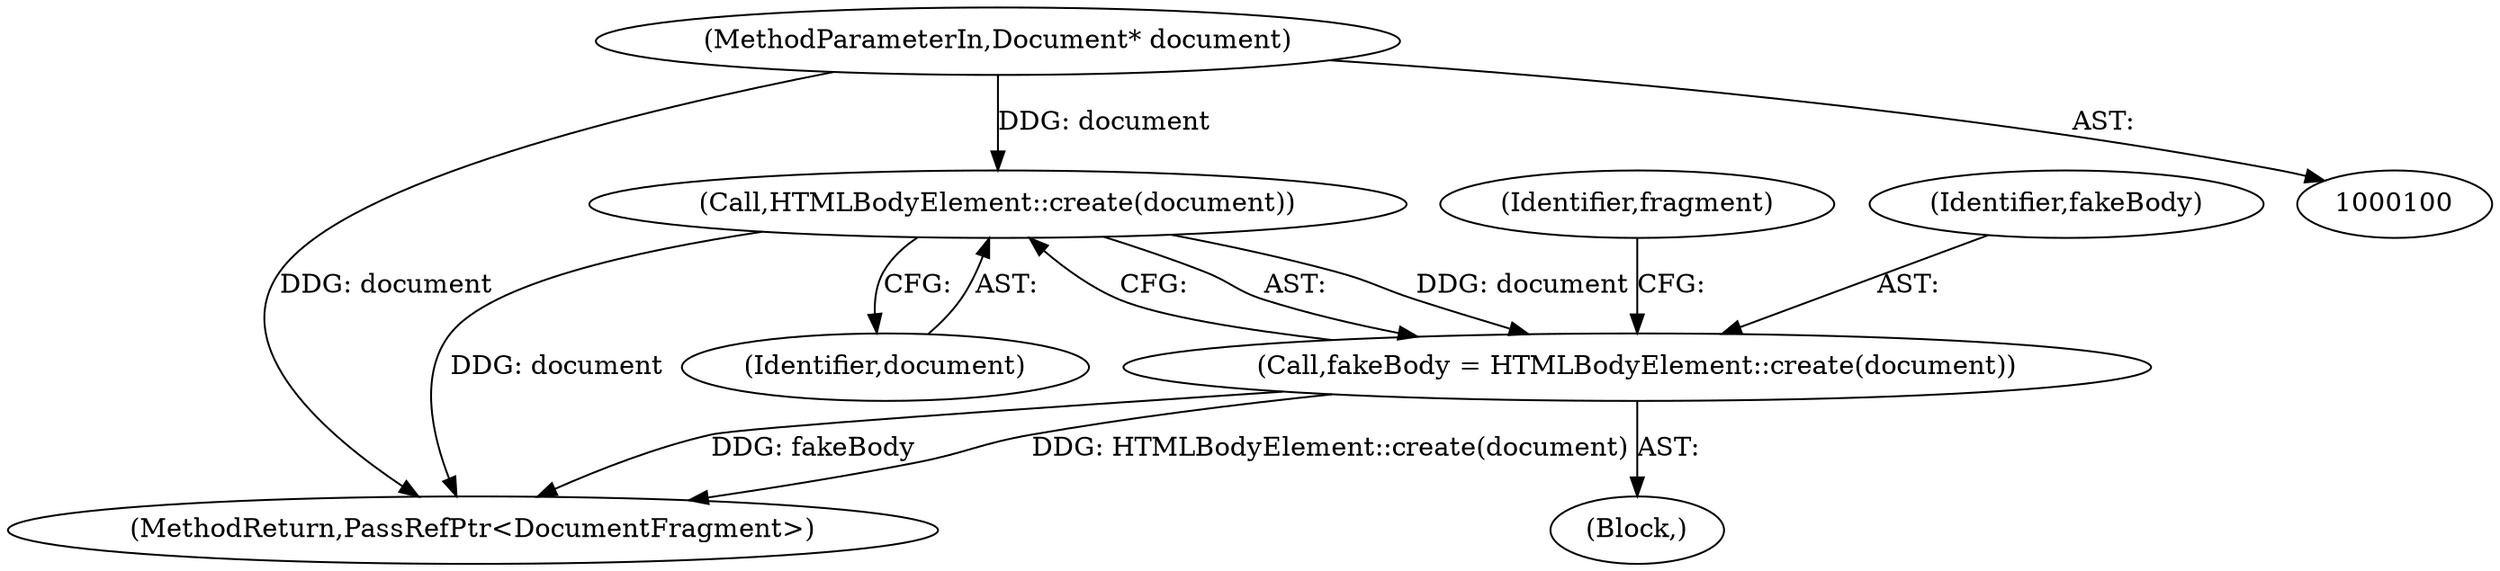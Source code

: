 digraph "0_Chrome_73edae623529f04c668268de49d00324b96166a2_3@API" {
"1000109" [label="(Call,HTMLBodyElement::create(document))"];
"1000101" [label="(MethodParameterIn,Document* document)"];
"1000107" [label="(Call,fakeBody = HTMLBodyElement::create(document))"];
"1000109" [label="(Call,HTMLBodyElement::create(document))"];
"1000136" [label="(MethodReturn,PassRefPtr<DocumentFragment>)"];
"1000113" [label="(Identifier,fragment)"];
"1000110" [label="(Identifier,document)"];
"1000108" [label="(Identifier,fakeBody)"];
"1000105" [label="(Block,)"];
"1000101" [label="(MethodParameterIn,Document* document)"];
"1000107" [label="(Call,fakeBody = HTMLBodyElement::create(document))"];
"1000109" -> "1000107"  [label="AST: "];
"1000109" -> "1000110"  [label="CFG: "];
"1000110" -> "1000109"  [label="AST: "];
"1000107" -> "1000109"  [label="CFG: "];
"1000109" -> "1000136"  [label="DDG: document"];
"1000109" -> "1000107"  [label="DDG: document"];
"1000101" -> "1000109"  [label="DDG: document"];
"1000101" -> "1000100"  [label="AST: "];
"1000101" -> "1000136"  [label="DDG: document"];
"1000107" -> "1000105"  [label="AST: "];
"1000108" -> "1000107"  [label="AST: "];
"1000113" -> "1000107"  [label="CFG: "];
"1000107" -> "1000136"  [label="DDG: fakeBody"];
"1000107" -> "1000136"  [label="DDG: HTMLBodyElement::create(document)"];
}

